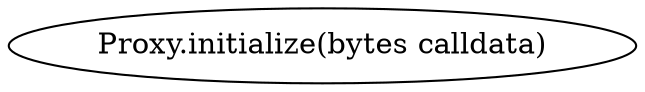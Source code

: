 digraph "" {
	graph [bb="0,0,259.13,36"];
	node [label="\N"];
	"Proxy.initialize(bytes calldata)"	 [height=0.5,
		pos="129.56,18",
		width=3.599];
}
digraph "" {
	graph [bb="0,0,259.13,36"];
	node [label="\N"];
	"Proxy.initialize(bytes calldata)"	 [height=0.5,
		pos="129.56,18",
		width=3.599];
}
digraph "" {
	graph [bb="0,0,259.13,36"];
	node [label="\N"];
	"Proxy.initialize(bytes calldata)"	 [height=0.5,
		pos="129.56,18",
		width=3.599];
}
